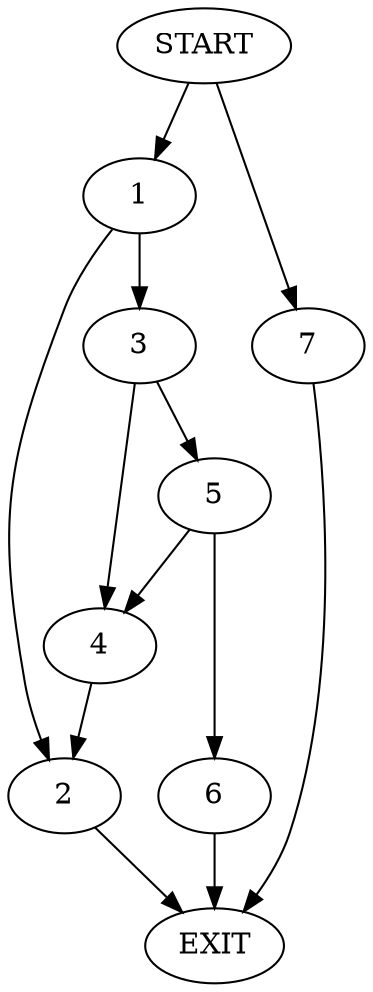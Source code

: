 digraph {
0 [label="START"]
8 [label="EXIT"]
0 -> 1
1 -> 2
1 -> 3
3 -> 4
3 -> 5
2 -> 8
5 -> 6
5 -> 4
4 -> 2
6 -> 8
0 -> 7
7 -> 8
}
